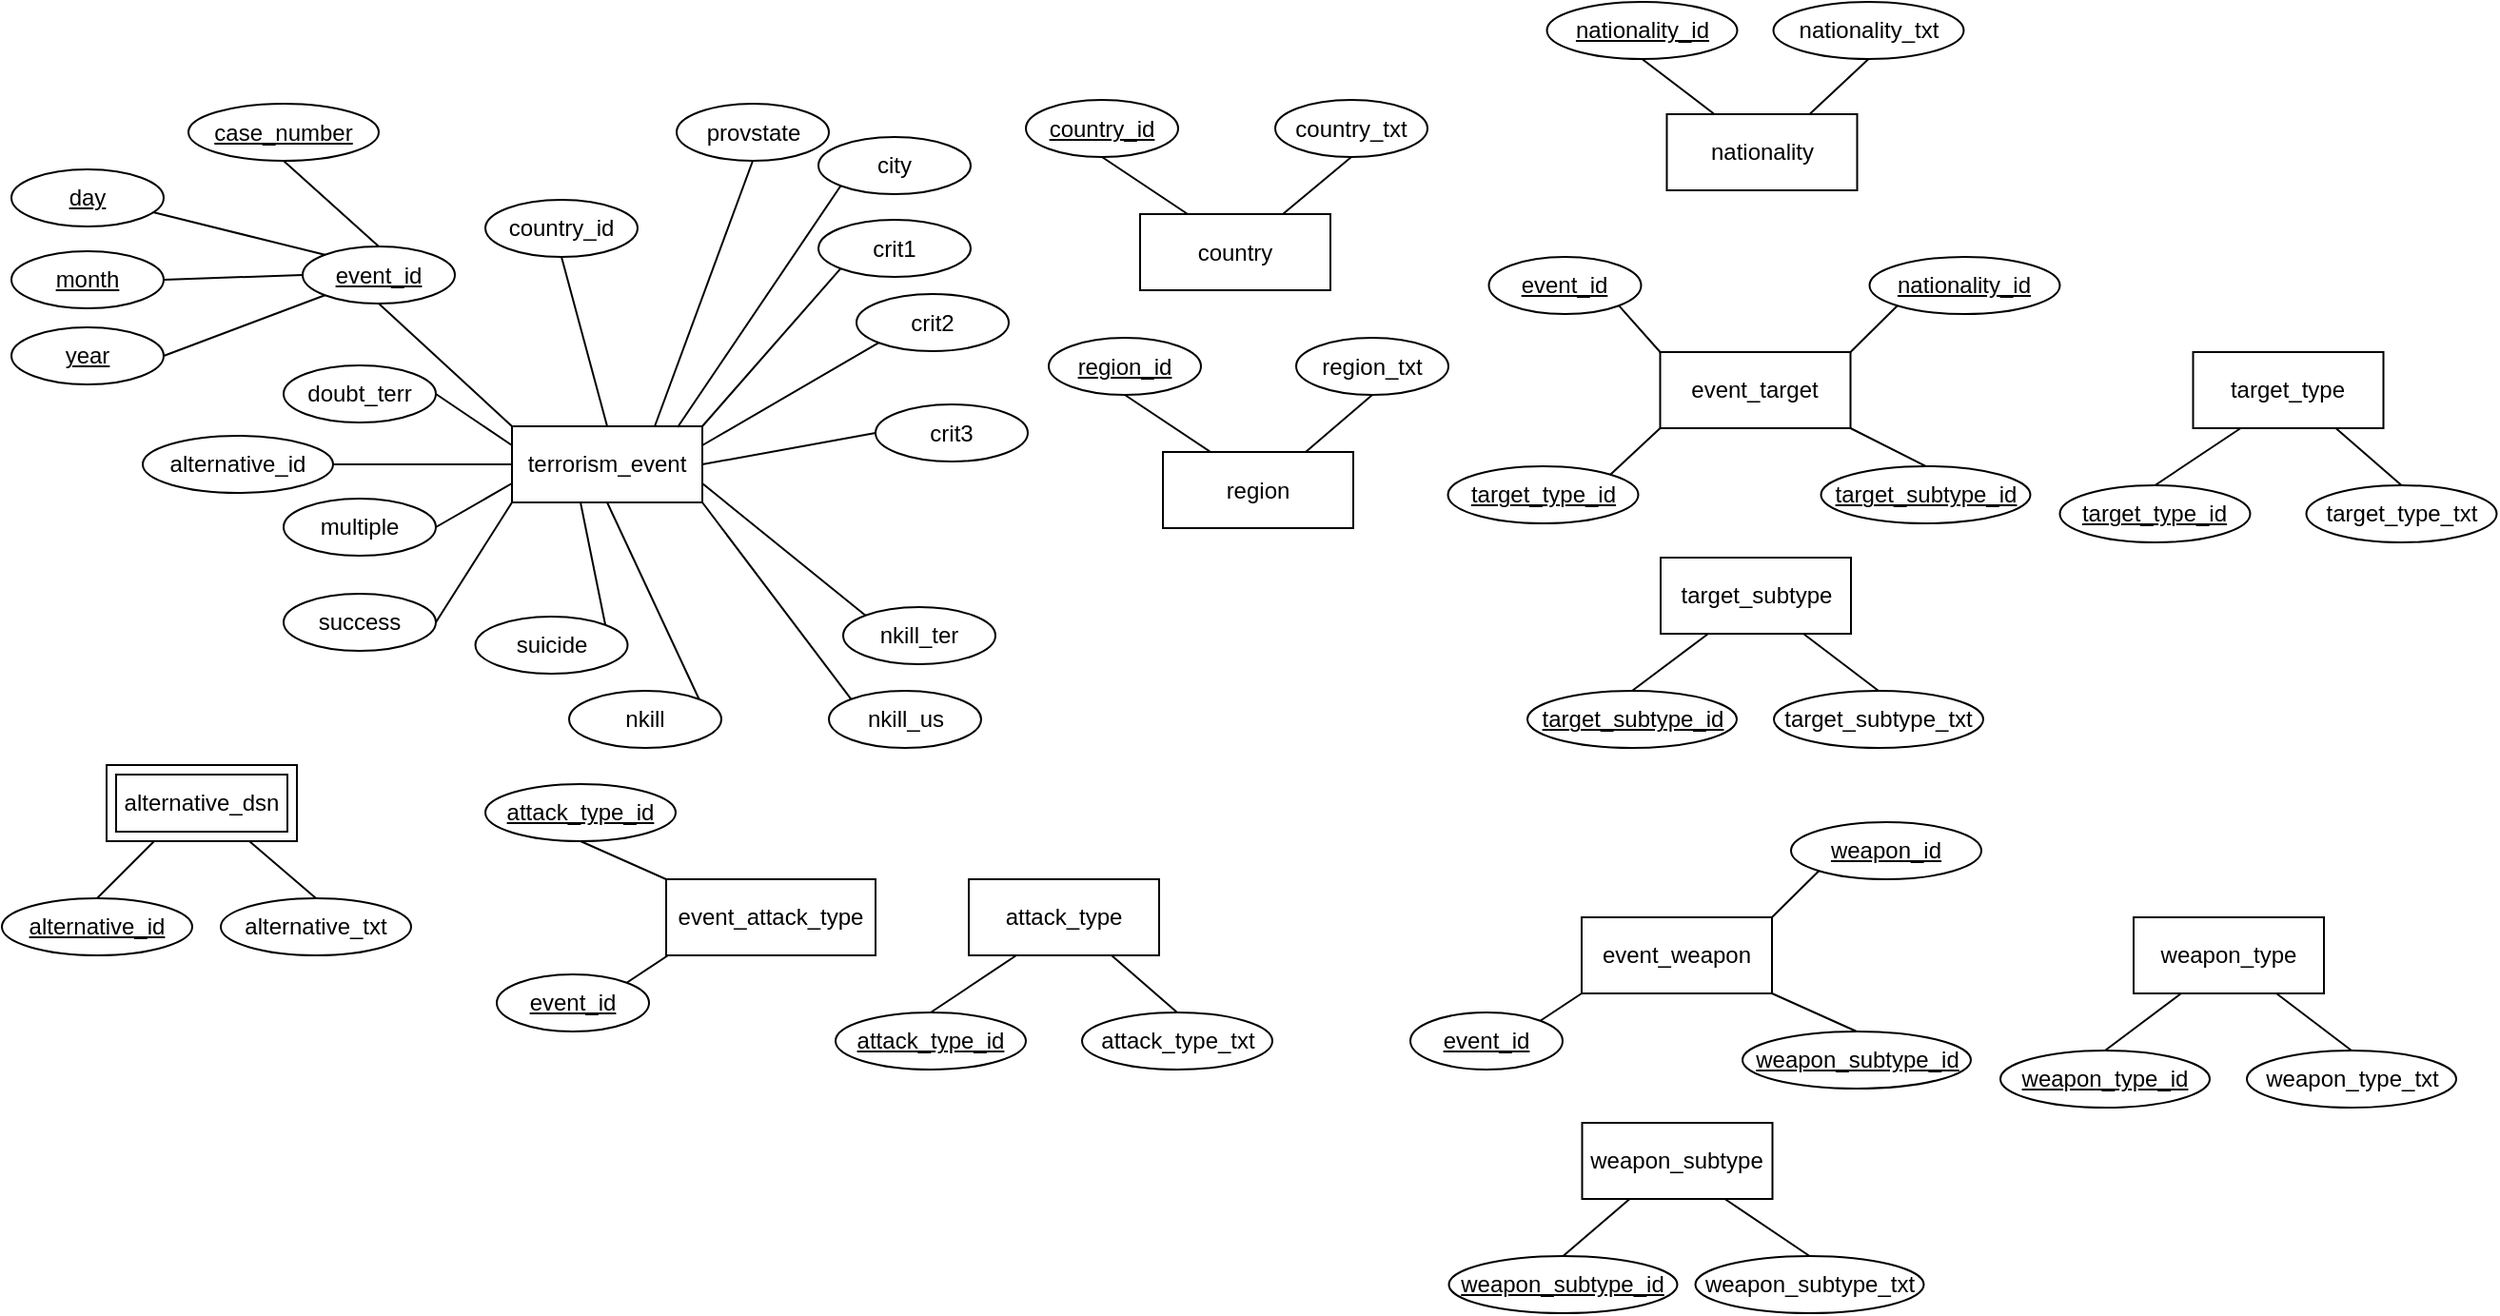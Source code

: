 <mxfile version="22.0.2" type="device">
  <diagram id="R2lEEEUBdFMjLlhIrx00" name="Page-1">
    <mxGraphModel dx="1418" dy="828" grid="1" gridSize="10" guides="1" tooltips="1" connect="1" arrows="1" fold="1" page="1" pageScale="1" pageWidth="1100" pageHeight="850" math="0" shadow="0" extFonts="Permanent Marker^https://fonts.googleapis.com/css?family=Permanent+Marker">
      <root>
        <mxCell id="0" />
        <mxCell id="1" parent="0" />
        <mxCell id="PUHp0AnHMeHQiZFSW38K-9" value="country_id" style="ellipse;whiteSpace=wrap;html=1;align=center;" parent="1" vertex="1">
          <mxGeometry x="274" y="403" width="80" height="30" as="geometry" />
        </mxCell>
        <mxCell id="PUHp0AnHMeHQiZFSW38K-11" value="" style="endArrow=none;html=1;rounded=0;exitX=0.5;exitY=0;exitDx=0;exitDy=0;entryX=0.5;entryY=1;entryDx=0;entryDy=0;" parent="1" source="nkECsJHCFClMcqE2vH5_-14" target="PUHp0AnHMeHQiZFSW38K-9" edge="1">
          <mxGeometry relative="1" as="geometry">
            <mxPoint x="330" y="512.5" as="sourcePoint" />
            <mxPoint x="177.5" y="512.5" as="targetPoint" />
          </mxGeometry>
        </mxCell>
        <mxCell id="nkECsJHCFClMcqE2vH5_-14" value="terrorism_event" style="whiteSpace=wrap;html=1;align=center;" parent="1" vertex="1">
          <mxGeometry x="288" y="522" width="100" height="40" as="geometry" />
        </mxCell>
        <mxCell id="nkECsJHCFClMcqE2vH5_-15" value="event_id" style="ellipse;whiteSpace=wrap;html=1;align=center;fontStyle=4;" parent="1" vertex="1">
          <mxGeometry x="178" y="427.5" width="80" height="30" as="geometry" />
        </mxCell>
        <mxCell id="nkECsJHCFClMcqE2vH5_-16" value="year" style="ellipse;whiteSpace=wrap;html=1;align=center;fontStyle=4;" parent="1" vertex="1">
          <mxGeometry x="25" y="470" width="80" height="30" as="geometry" />
        </mxCell>
        <mxCell id="nkECsJHCFClMcqE2vH5_-19" value="month" style="ellipse;whiteSpace=wrap;html=1;align=center;fontStyle=4;" parent="1" vertex="1">
          <mxGeometry x="25" y="430" width="80" height="30" as="geometry" />
        </mxCell>
        <mxCell id="nkECsJHCFClMcqE2vH5_-20" value="day" style="ellipse;whiteSpace=wrap;html=1;align=center;fontStyle=4;" parent="1" vertex="1">
          <mxGeometry x="25" y="387" width="80" height="30" as="geometry" />
        </mxCell>
        <mxCell id="nkECsJHCFClMcqE2vH5_-21" value="case_number" style="ellipse;whiteSpace=wrap;html=1;align=center;fontStyle=4;" parent="1" vertex="1">
          <mxGeometry x="118" y="352.5" width="100" height="30" as="geometry" />
        </mxCell>
        <mxCell id="nkECsJHCFClMcqE2vH5_-22" value="" style="endArrow=none;html=1;rounded=0;entryX=1;entryY=0.5;entryDx=0;entryDy=0;exitX=0;exitY=1;exitDx=0;exitDy=0;" parent="1" source="nkECsJHCFClMcqE2vH5_-15" target="nkECsJHCFClMcqE2vH5_-16" edge="1">
          <mxGeometry width="50" height="50" relative="1" as="geometry">
            <mxPoint x="70" y="542.5" as="sourcePoint" />
            <mxPoint x="120" y="492.5" as="targetPoint" />
          </mxGeometry>
        </mxCell>
        <mxCell id="nkECsJHCFClMcqE2vH5_-24" value="" style="endArrow=none;html=1;rounded=0;entryX=1;entryY=0.5;entryDx=0;entryDy=0;exitX=0;exitY=0.5;exitDx=0;exitDy=0;" parent="1" source="nkECsJHCFClMcqE2vH5_-15" target="nkECsJHCFClMcqE2vH5_-19" edge="1">
          <mxGeometry width="50" height="50" relative="1" as="geometry">
            <mxPoint x="230" y="542.5" as="sourcePoint" />
            <mxPoint x="740" y="432.5" as="targetPoint" />
          </mxGeometry>
        </mxCell>
        <mxCell id="nkECsJHCFClMcqE2vH5_-25" value="" style="endArrow=none;html=1;rounded=0;entryX=0.93;entryY=0.75;entryDx=0;entryDy=0;exitX=0;exitY=0;exitDx=0;exitDy=0;entryPerimeter=0;" parent="1" source="nkECsJHCFClMcqE2vH5_-15" target="nkECsJHCFClMcqE2vH5_-20" edge="1">
          <mxGeometry width="50" height="50" relative="1" as="geometry">
            <mxPoint x="690" y="482.5" as="sourcePoint" />
            <mxPoint x="740" y="432.5" as="targetPoint" />
          </mxGeometry>
        </mxCell>
        <mxCell id="nkECsJHCFClMcqE2vH5_-26" value="" style="endArrow=none;html=1;rounded=0;entryX=0.5;entryY=1;entryDx=0;entryDy=0;exitX=0.5;exitY=0;exitDx=0;exitDy=0;" parent="1" source="nkECsJHCFClMcqE2vH5_-15" target="nkECsJHCFClMcqE2vH5_-21" edge="1">
          <mxGeometry width="50" height="50" relative="1" as="geometry">
            <mxPoint x="180" y="652.5" as="sourcePoint" />
            <mxPoint x="230" y="602.5" as="targetPoint" />
          </mxGeometry>
        </mxCell>
        <mxCell id="nkECsJHCFClMcqE2vH5_-27" value="crit1" style="ellipse;shape=ellipse;margin=3;whiteSpace=wrap;html=1;align=center;" parent="1" vertex="1">
          <mxGeometry x="449" y="413.5" width="80" height="30" as="geometry" />
        </mxCell>
        <mxCell id="nkECsJHCFClMcqE2vH5_-28" value="" style="endArrow=none;html=1;rounded=0;exitX=0;exitY=0;exitDx=0;exitDy=0;entryX=0.5;entryY=1;entryDx=0;entryDy=0;" parent="1" source="nkECsJHCFClMcqE2vH5_-14" target="nkECsJHCFClMcqE2vH5_-15" edge="1">
          <mxGeometry relative="1" as="geometry">
            <mxPoint x="640" y="452.5" as="sourcePoint" />
            <mxPoint x="800" y="452.5" as="targetPoint" />
          </mxGeometry>
        </mxCell>
        <mxCell id="nkECsJHCFClMcqE2vH5_-29" value="" style="endArrow=none;html=1;rounded=0;entryX=0;entryY=1;entryDx=0;entryDy=0;exitX=1;exitY=0;exitDx=0;exitDy=0;" parent="1" source="nkECsJHCFClMcqE2vH5_-14" target="nkECsJHCFClMcqE2vH5_-27" edge="1">
          <mxGeometry relative="1" as="geometry">
            <mxPoint x="640" y="452.5" as="sourcePoint" />
            <mxPoint x="800" y="452.5" as="targetPoint" />
          </mxGeometry>
        </mxCell>
        <mxCell id="nkECsJHCFClMcqE2vH5_-30" value="doubt_terr" style="ellipse;whiteSpace=wrap;html=1;align=center;" parent="1" vertex="1">
          <mxGeometry x="168" y="490" width="80" height="30" as="geometry" />
        </mxCell>
        <mxCell id="nkECsJHCFClMcqE2vH5_-60" value="multiple" style="ellipse;whiteSpace=wrap;html=1;align=center;" parent="1" vertex="1">
          <mxGeometry x="168" y="560" width="80" height="30" as="geometry" />
        </mxCell>
        <mxCell id="nkECsJHCFClMcqE2vH5_-61" value="" style="endArrow=none;html=1;rounded=0;exitX=0;exitY=0.25;exitDx=0;exitDy=0;entryX=1;entryY=0.5;entryDx=0;entryDy=0;" parent="1" source="nkECsJHCFClMcqE2vH5_-14" target="nkECsJHCFClMcqE2vH5_-30" edge="1">
          <mxGeometry relative="1" as="geometry">
            <mxPoint x="640" y="452.5" as="sourcePoint" />
            <mxPoint x="800" y="452.5" as="targetPoint" />
          </mxGeometry>
        </mxCell>
        <mxCell id="nkECsJHCFClMcqE2vH5_-62" value="success" style="ellipse;whiteSpace=wrap;html=1;align=center;" parent="1" vertex="1">
          <mxGeometry x="168" y="610" width="80" height="30" as="geometry" />
        </mxCell>
        <mxCell id="nkECsJHCFClMcqE2vH5_-63" value="suicide" style="ellipse;whiteSpace=wrap;html=1;align=center;" parent="1" vertex="1">
          <mxGeometry x="268.75" y="622" width="80" height="30" as="geometry" />
        </mxCell>
        <mxCell id="FFzC2VgaHiQ2Ie_KqDFo-8" value="alternative_id" style="ellipse;whiteSpace=wrap;html=1;align=center;" parent="1" vertex="1">
          <mxGeometry x="94" y="527" width="100" height="30" as="geometry" />
        </mxCell>
        <mxCell id="FFzC2VgaHiQ2Ie_KqDFo-10" value="" style="endArrow=none;html=1;rounded=0;exitX=1;exitY=0.5;exitDx=0;exitDy=0;entryX=0;entryY=0.5;entryDx=0;entryDy=0;" parent="1" source="FFzC2VgaHiQ2Ie_KqDFo-8" target="nkECsJHCFClMcqE2vH5_-14" edge="1">
          <mxGeometry relative="1" as="geometry">
            <mxPoint x="-183.5" y="182" as="sourcePoint" />
            <mxPoint x="288" y="526.5" as="targetPoint" />
          </mxGeometry>
        </mxCell>
        <mxCell id="xxvrsZBVpvBbBPzatT5H-1" value="city" style="ellipse;whiteSpace=wrap;html=1;align=center;" parent="1" vertex="1">
          <mxGeometry x="449" y="370" width="80" height="30" as="geometry" />
        </mxCell>
        <mxCell id="xxvrsZBVpvBbBPzatT5H-2" value="provstate" style="ellipse;whiteSpace=wrap;html=1;align=center;" parent="1" vertex="1">
          <mxGeometry x="374.5" y="352.5" width="80" height="30" as="geometry" />
        </mxCell>
        <mxCell id="xxvrsZBVpvBbBPzatT5H-3" value="" style="endArrow=none;html=1;rounded=0;exitX=0.5;exitY=1;exitDx=0;exitDy=0;entryX=0.75;entryY=0;entryDx=0;entryDy=0;" parent="1" source="xxvrsZBVpvBbBPzatT5H-2" target="nkECsJHCFClMcqE2vH5_-14" edge="1">
          <mxGeometry relative="1" as="geometry">
            <mxPoint x="610" y="430" as="sourcePoint" />
            <mxPoint x="770" y="430" as="targetPoint" />
          </mxGeometry>
        </mxCell>
        <mxCell id="xxvrsZBVpvBbBPzatT5H-4" value="" style="endArrow=none;html=1;rounded=0;exitX=0;exitY=1;exitDx=0;exitDy=0;entryX=0.87;entryY=0.013;entryDx=0;entryDy=0;entryPerimeter=0;" parent="1" source="xxvrsZBVpvBbBPzatT5H-1" target="nkECsJHCFClMcqE2vH5_-14" edge="1">
          <mxGeometry relative="1" as="geometry">
            <mxPoint x="610" y="430" as="sourcePoint" />
            <mxPoint x="360" y="520" as="targetPoint" />
          </mxGeometry>
        </mxCell>
        <mxCell id="xxvrsZBVpvBbBPzatT5H-45" value="" style="endArrow=none;html=1;rounded=0;exitX=1;exitY=0.5;exitDx=0;exitDy=0;entryX=0;entryY=0.75;entryDx=0;entryDy=0;" parent="1" source="nkECsJHCFClMcqE2vH5_-60" target="nkECsJHCFClMcqE2vH5_-14" edge="1">
          <mxGeometry relative="1" as="geometry">
            <mxPoint x="280" y="630" as="sourcePoint" />
            <mxPoint x="440" y="630" as="targetPoint" />
          </mxGeometry>
        </mxCell>
        <mxCell id="xxvrsZBVpvBbBPzatT5H-46" value="" style="endArrow=none;html=1;rounded=0;exitX=1;exitY=0.5;exitDx=0;exitDy=0;entryX=0;entryY=1;entryDx=0;entryDy=0;" parent="1" source="nkECsJHCFClMcqE2vH5_-62" target="nkECsJHCFClMcqE2vH5_-14" edge="1">
          <mxGeometry relative="1" as="geometry">
            <mxPoint x="449" y="589" as="sourcePoint" />
            <mxPoint x="320" y="560" as="targetPoint" />
          </mxGeometry>
        </mxCell>
        <mxCell id="ZlW_VbL8mxJAc58jKpAu-102" value="event_attack_type" style="whiteSpace=wrap;html=1;align=center;" parent="1" vertex="1">
          <mxGeometry x="369" y="760" width="110" height="40" as="geometry" />
        </mxCell>
        <mxCell id="ZlW_VbL8mxJAc58jKpAu-112" value="attack_type_id" style="ellipse;whiteSpace=wrap;html=1;align=center;fontStyle=4;" parent="1" vertex="1">
          <mxGeometry x="274" y="710" width="100" height="30" as="geometry" />
        </mxCell>
        <mxCell id="ZlW_VbL8mxJAc58jKpAu-113" value="" style="endArrow=none;html=1;rounded=0;entryX=0.5;entryY=1;entryDx=0;entryDy=0;exitX=0;exitY=0;exitDx=0;exitDy=0;" parent="1" source="ZlW_VbL8mxJAc58jKpAu-102" target="ZlW_VbL8mxJAc58jKpAu-112" edge="1">
          <mxGeometry relative="1" as="geometry">
            <mxPoint x="74" y="740" as="sourcePoint" />
            <mxPoint x="234" y="740" as="targetPoint" />
          </mxGeometry>
        </mxCell>
        <mxCell id="ahwuG_6ItEAnRInKI0Z5-1" value="" style="endArrow=none;html=1;rounded=0;exitX=0.36;exitY=1;exitDx=0;exitDy=0;exitPerimeter=0;entryX=1;entryY=0;entryDx=0;entryDy=0;" parent="1" source="nkECsJHCFClMcqE2vH5_-14" target="nkECsJHCFClMcqE2vH5_-63" edge="1">
          <mxGeometry relative="1" as="geometry">
            <mxPoint x="810" y="360" as="sourcePoint" />
            <mxPoint x="970" y="360" as="targetPoint" />
          </mxGeometry>
        </mxCell>
        <mxCell id="ahwuG_6ItEAnRInKI0Z5-2" value="nkill" style="ellipse;whiteSpace=wrap;html=1;align=center;" parent="1" vertex="1">
          <mxGeometry x="318" y="661" width="80" height="30" as="geometry" />
        </mxCell>
        <mxCell id="ahwuG_6ItEAnRInKI0Z5-3" value="nkill_ter" style="ellipse;whiteSpace=wrap;html=1;align=center;" parent="1" vertex="1">
          <mxGeometry x="462" y="617" width="80" height="30" as="geometry" />
        </mxCell>
        <mxCell id="ahwuG_6ItEAnRInKI0Z5-4" value="nkill_us" style="ellipse;whiteSpace=wrap;html=1;align=center;" parent="1" vertex="1">
          <mxGeometry x="454.5" y="661" width="80" height="30" as="geometry" />
        </mxCell>
        <mxCell id="ahwuG_6ItEAnRInKI0Z5-5" value="" style="endArrow=none;html=1;rounded=0;exitX=1;exitY=0.75;exitDx=0;exitDy=0;entryX=0;entryY=0;entryDx=0;entryDy=0;" parent="1" source="nkECsJHCFClMcqE2vH5_-14" target="ahwuG_6ItEAnRInKI0Z5-3" edge="1">
          <mxGeometry relative="1" as="geometry">
            <mxPoint x="470" y="430" as="sourcePoint" />
            <mxPoint x="630" y="430" as="targetPoint" />
          </mxGeometry>
        </mxCell>
        <mxCell id="ahwuG_6ItEAnRInKI0Z5-6" value="" style="endArrow=none;html=1;rounded=0;exitX=1;exitY=1;exitDx=0;exitDy=0;entryX=0;entryY=0;entryDx=0;entryDy=0;" parent="1" source="nkECsJHCFClMcqE2vH5_-14" target="ahwuG_6ItEAnRInKI0Z5-4" edge="1">
          <mxGeometry relative="1" as="geometry">
            <mxPoint x="470" y="430" as="sourcePoint" />
            <mxPoint x="630" y="430" as="targetPoint" />
          </mxGeometry>
        </mxCell>
        <mxCell id="ahwuG_6ItEAnRInKI0Z5-7" value="" style="endArrow=none;html=1;rounded=0;exitX=0.5;exitY=1;exitDx=0;exitDy=0;entryX=1;entryY=0;entryDx=0;entryDy=0;" parent="1" source="nkECsJHCFClMcqE2vH5_-14" target="ahwuG_6ItEAnRInKI0Z5-2" edge="1">
          <mxGeometry relative="1" as="geometry">
            <mxPoint x="470" y="430" as="sourcePoint" />
            <mxPoint x="630" y="430" as="targetPoint" />
          </mxGeometry>
        </mxCell>
        <mxCell id="zHLwALYV0h54cVdz5XwW-6" value="event_id" style="ellipse;whiteSpace=wrap;html=1;align=center;fontStyle=4;" parent="1" vertex="1">
          <mxGeometry x="280" y="810" width="80" height="30" as="geometry" />
        </mxCell>
        <mxCell id="zHLwALYV0h54cVdz5XwW-7" value="" style="endArrow=none;html=1;rounded=0;entryX=0;entryY=1;entryDx=0;entryDy=0;exitX=1;exitY=0;exitDx=0;exitDy=0;" parent="1" source="zHLwALYV0h54cVdz5XwW-6" edge="1">
          <mxGeometry relative="1" as="geometry">
            <mxPoint x="70" y="740" as="sourcePoint" />
            <mxPoint x="370" y="800" as="targetPoint" />
          </mxGeometry>
        </mxCell>
        <mxCell id="zHLwALYV0h54cVdz5XwW-9" value="crit2" style="ellipse;shape=ellipse;margin=3;whiteSpace=wrap;html=1;align=center;" parent="1" vertex="1">
          <mxGeometry x="469" y="452.5" width="80" height="30" as="geometry" />
        </mxCell>
        <mxCell id="zHLwALYV0h54cVdz5XwW-10" value="" style="endArrow=none;html=1;rounded=0;entryX=0;entryY=1;entryDx=0;entryDy=0;exitX=1;exitY=0.25;exitDx=0;exitDy=0;" parent="1" source="nkECsJHCFClMcqE2vH5_-14" target="zHLwALYV0h54cVdz5XwW-9" edge="1">
          <mxGeometry relative="1" as="geometry">
            <mxPoint x="348.75" y="532" as="sourcePoint" />
            <mxPoint x="822.75" y="491.5" as="targetPoint" />
          </mxGeometry>
        </mxCell>
        <mxCell id="zHLwALYV0h54cVdz5XwW-11" value="crit3" style="ellipse;shape=ellipse;margin=3;whiteSpace=wrap;html=1;align=center;" parent="1" vertex="1">
          <mxGeometry x="479" y="510.5" width="80" height="30" as="geometry" />
        </mxCell>
        <mxCell id="zHLwALYV0h54cVdz5XwW-12" value="" style="endArrow=none;html=1;rounded=0;entryX=0;entryY=0.5;entryDx=0;entryDy=0;exitX=1;exitY=0.5;exitDx=0;exitDy=0;" parent="1" source="nkECsJHCFClMcqE2vH5_-14" target="zHLwALYV0h54cVdz5XwW-11" edge="1">
          <mxGeometry relative="1" as="geometry">
            <mxPoint x="398" y="590" as="sourcePoint" />
            <mxPoint x="832.75" y="549.5" as="targetPoint" />
          </mxGeometry>
        </mxCell>
        <mxCell id="B83DhQZJcUDgBfGcYOaa-1" value="attack_type" style="shape=ext;margin=3;double=0;whiteSpace=wrap;html=1;align=center;" parent="1" vertex="1">
          <mxGeometry x="528" y="760" width="100" height="40" as="geometry" />
        </mxCell>
        <mxCell id="B83DhQZJcUDgBfGcYOaa-2" value="attack_type_id" style="ellipse;whiteSpace=wrap;html=1;align=center;fontStyle=4;" parent="1" vertex="1">
          <mxGeometry x="458" y="830" width="100" height="30" as="geometry" />
        </mxCell>
        <mxCell id="B83DhQZJcUDgBfGcYOaa-3" value="attack_type_txt" style="ellipse;whiteSpace=wrap;html=1;align=center;" parent="1" vertex="1">
          <mxGeometry x="587.5" y="830" width="100" height="30" as="geometry" />
        </mxCell>
        <mxCell id="B83DhQZJcUDgBfGcYOaa-4" value="" style="endArrow=none;html=1;rounded=0;exitX=0.5;exitY=0;exitDx=0;exitDy=0;entryX=0.25;entryY=1;entryDx=0;entryDy=0;" parent="1" source="B83DhQZJcUDgBfGcYOaa-2" target="B83DhQZJcUDgBfGcYOaa-1" edge="1">
          <mxGeometry relative="1" as="geometry">
            <mxPoint x="887.5" y="490" as="sourcePoint" />
            <mxPoint x="556.5" y="800" as="targetPoint" />
          </mxGeometry>
        </mxCell>
        <mxCell id="B83DhQZJcUDgBfGcYOaa-5" value="" style="endArrow=none;html=1;rounded=0;exitX=0.5;exitY=0;exitDx=0;exitDy=0;entryX=0.75;entryY=1;entryDx=0;entryDy=0;" parent="1" source="B83DhQZJcUDgBfGcYOaa-3" target="B83DhQZJcUDgBfGcYOaa-1" edge="1">
          <mxGeometry relative="1" as="geometry">
            <mxPoint x="892.5" y="490" as="sourcePoint" />
            <mxPoint x="611.5" y="800" as="targetPoint" />
          </mxGeometry>
        </mxCell>
        <mxCell id="B83DhQZJcUDgBfGcYOaa-6" value="event_weapon" style="whiteSpace=wrap;html=1;align=center;" parent="1" vertex="1">
          <mxGeometry x="850" y="780" width="100" height="40" as="geometry" />
        </mxCell>
        <mxCell id="B83DhQZJcUDgBfGcYOaa-7" value="weapon_subtype" style="shape=ext;margin=3;double=0;whiteSpace=wrap;html=1;align=center;" parent="1" vertex="1">
          <mxGeometry x="850.25" y="888" width="100" height="40" as="geometry" />
        </mxCell>
        <mxCell id="B83DhQZJcUDgBfGcYOaa-8" value="weapon_subtype_id" style="ellipse;whiteSpace=wrap;html=1;align=center;fontStyle=4;" parent="1" vertex="1">
          <mxGeometry x="780.25" y="958" width="120" height="30" as="geometry" />
        </mxCell>
        <mxCell id="B83DhQZJcUDgBfGcYOaa-9" value="weapon_subtype_txt" style="ellipse;whiteSpace=wrap;html=1;align=center;" parent="1" vertex="1">
          <mxGeometry x="909.75" y="958" width="120" height="30" as="geometry" />
        </mxCell>
        <mxCell id="B83DhQZJcUDgBfGcYOaa-10" value="" style="endArrow=none;html=1;rounded=0;exitX=0.5;exitY=0;exitDx=0;exitDy=0;entryX=0.25;entryY=1;entryDx=0;entryDy=0;" parent="1" source="B83DhQZJcUDgBfGcYOaa-8" target="B83DhQZJcUDgBfGcYOaa-7" edge="1">
          <mxGeometry relative="1" as="geometry">
            <mxPoint x="1209.75" y="618" as="sourcePoint" />
            <mxPoint x="878.75" y="928" as="targetPoint" />
          </mxGeometry>
        </mxCell>
        <mxCell id="B83DhQZJcUDgBfGcYOaa-11" value="" style="endArrow=none;html=1;rounded=0;exitX=0.5;exitY=0;exitDx=0;exitDy=0;entryX=0.75;entryY=1;entryDx=0;entryDy=0;" parent="1" source="B83DhQZJcUDgBfGcYOaa-9" target="B83DhQZJcUDgBfGcYOaa-7" edge="1">
          <mxGeometry relative="1" as="geometry">
            <mxPoint x="1209.75" y="618" as="sourcePoint" />
            <mxPoint x="928.75" y="928" as="targetPoint" />
          </mxGeometry>
        </mxCell>
        <mxCell id="B83DhQZJcUDgBfGcYOaa-12" value="weapon_type" style="shape=ext;margin=3;double=0;whiteSpace=wrap;html=1;align=center;" parent="1" vertex="1">
          <mxGeometry x="1140" y="780" width="100" height="40" as="geometry" />
        </mxCell>
        <mxCell id="B83DhQZJcUDgBfGcYOaa-13" value="weapon_type_id" style="ellipse;whiteSpace=wrap;html=1;align=center;fontStyle=4;" parent="1" vertex="1">
          <mxGeometry x="1070" y="850" width="110" height="30" as="geometry" />
        </mxCell>
        <mxCell id="B83DhQZJcUDgBfGcYOaa-14" value="weapon_type_txt" style="ellipse;whiteSpace=wrap;html=1;align=center;" parent="1" vertex="1">
          <mxGeometry x="1199.5" y="850" width="110" height="30" as="geometry" />
        </mxCell>
        <mxCell id="B83DhQZJcUDgBfGcYOaa-15" value="" style="endArrow=none;html=1;rounded=0;exitX=0.5;exitY=0;exitDx=0;exitDy=0;entryX=0.25;entryY=1;entryDx=0;entryDy=0;" parent="1" source="B83DhQZJcUDgBfGcYOaa-13" target="B83DhQZJcUDgBfGcYOaa-12" edge="1">
          <mxGeometry relative="1" as="geometry">
            <mxPoint x="1499.5" y="510" as="sourcePoint" />
            <mxPoint x="1168.5" y="820" as="targetPoint" />
          </mxGeometry>
        </mxCell>
        <mxCell id="B83DhQZJcUDgBfGcYOaa-16" value="" style="endArrow=none;html=1;rounded=0;exitX=0.5;exitY=0;exitDx=0;exitDy=0;entryX=0.75;entryY=1;entryDx=0;entryDy=0;" parent="1" source="B83DhQZJcUDgBfGcYOaa-14" target="B83DhQZJcUDgBfGcYOaa-12" edge="1">
          <mxGeometry relative="1" as="geometry">
            <mxPoint x="1499.5" y="510" as="sourcePoint" />
            <mxPoint x="1218.5" y="820" as="targetPoint" />
          </mxGeometry>
        </mxCell>
        <mxCell id="B83DhQZJcUDgBfGcYOaa-17" value="event_id" style="ellipse;whiteSpace=wrap;html=1;align=center;fontStyle=4;" parent="1" vertex="1">
          <mxGeometry x="760" y="830" width="80" height="30" as="geometry" />
        </mxCell>
        <mxCell id="B83DhQZJcUDgBfGcYOaa-18" value="" style="endArrow=none;html=1;rounded=0;entryX=0;entryY=1;entryDx=0;entryDy=0;exitX=1;exitY=0;exitDx=0;exitDy=0;" parent="1" source="B83DhQZJcUDgBfGcYOaa-17" target="B83DhQZJcUDgBfGcYOaa-6" edge="1">
          <mxGeometry relative="1" as="geometry">
            <mxPoint x="550" y="760" as="sourcePoint" />
            <mxPoint x="710" y="760" as="targetPoint" />
          </mxGeometry>
        </mxCell>
        <mxCell id="B83DhQZJcUDgBfGcYOaa-19" value="weapon_id" style="ellipse;whiteSpace=wrap;html=1;align=center;fontStyle=4;" parent="1" vertex="1">
          <mxGeometry x="960" y="730" width="100" height="30" as="geometry" />
        </mxCell>
        <mxCell id="B83DhQZJcUDgBfGcYOaa-20" value="" style="endArrow=none;html=1;rounded=0;entryX=0;entryY=1;entryDx=0;entryDy=0;exitX=1;exitY=0;exitDx=0;exitDy=0;" parent="1" source="B83DhQZJcUDgBfGcYOaa-6" target="B83DhQZJcUDgBfGcYOaa-19" edge="1">
          <mxGeometry relative="1" as="geometry">
            <mxPoint x="550" y="760" as="sourcePoint" />
            <mxPoint x="710" y="760" as="targetPoint" />
          </mxGeometry>
        </mxCell>
        <mxCell id="B83DhQZJcUDgBfGcYOaa-21" value="weapon_subtype_id" style="ellipse;whiteSpace=wrap;html=1;align=center;fontStyle=4;" parent="1" vertex="1">
          <mxGeometry x="934.5" y="839.99" width="120" height="30" as="geometry" />
        </mxCell>
        <mxCell id="B83DhQZJcUDgBfGcYOaa-22" value="" style="endArrow=none;html=1;rounded=0;entryX=1;entryY=1;entryDx=0;entryDy=0;exitX=0.5;exitY=0;exitDx=0;exitDy=0;" parent="1" source="B83DhQZJcUDgBfGcYOaa-21" target="B83DhQZJcUDgBfGcYOaa-6" edge="1">
          <mxGeometry relative="1" as="geometry">
            <mxPoint x="550" y="850" as="sourcePoint" />
            <mxPoint x="710" y="850" as="targetPoint" />
          </mxGeometry>
        </mxCell>
        <mxCell id="B83DhQZJcUDgBfGcYOaa-42" value="event_target" style="whiteSpace=wrap;html=1;align=center;" parent="1" vertex="1">
          <mxGeometry x="891.25" y="483" width="100" height="40" as="geometry" />
        </mxCell>
        <mxCell id="B83DhQZJcUDgBfGcYOaa-43" value="nationality" style="whiteSpace=wrap;html=1;align=center;" parent="1" vertex="1">
          <mxGeometry x="894.75" y="358" width="100" height="40" as="geometry" />
        </mxCell>
        <mxCell id="B83DhQZJcUDgBfGcYOaa-44" value="nationality_id" style="ellipse;whiteSpace=wrap;html=1;align=center;fontStyle=4;" parent="1" vertex="1">
          <mxGeometry x="831.75" y="299" width="100" height="30" as="geometry" />
        </mxCell>
        <mxCell id="B83DhQZJcUDgBfGcYOaa-45" value="nationality_txt" style="ellipse;whiteSpace=wrap;html=1;align=center;" parent="1" vertex="1">
          <mxGeometry x="950.75" y="299" width="100" height="30" as="geometry" />
        </mxCell>
        <mxCell id="B83DhQZJcUDgBfGcYOaa-46" value="" style="endArrow=none;html=1;rounded=0;entryX=0.25;entryY=0;entryDx=0;entryDy=0;exitX=0.5;exitY=1;exitDx=0;exitDy=0;" parent="1" source="B83DhQZJcUDgBfGcYOaa-44" target="B83DhQZJcUDgBfGcYOaa-43" edge="1">
          <mxGeometry relative="1" as="geometry">
            <mxPoint x="904.75" y="313" as="sourcePoint" />
            <mxPoint x="1627.25" y="182.99" as="targetPoint" />
          </mxGeometry>
        </mxCell>
        <mxCell id="B83DhQZJcUDgBfGcYOaa-47" value="" style="endArrow=none;html=1;rounded=0;exitX=0.5;exitY=1;exitDx=0;exitDy=0;entryX=0.75;entryY=0;entryDx=0;entryDy=0;" parent="1" source="B83DhQZJcUDgBfGcYOaa-45" target="B83DhQZJcUDgBfGcYOaa-43" edge="1">
          <mxGeometry relative="1" as="geometry">
            <mxPoint x="1301.25" y="172.99" as="sourcePoint" />
            <mxPoint x="1461.25" y="172.99" as="targetPoint" />
          </mxGeometry>
        </mxCell>
        <mxCell id="B83DhQZJcUDgBfGcYOaa-48" value="target_subtype" style="shape=ext;margin=3;double=0;whiteSpace=wrap;html=1;align=center;" parent="1" vertex="1">
          <mxGeometry x="891.5" y="591" width="100" height="40" as="geometry" />
        </mxCell>
        <mxCell id="B83DhQZJcUDgBfGcYOaa-49" value="target_subtype_id" style="ellipse;whiteSpace=wrap;html=1;align=center;fontStyle=4;" parent="1" vertex="1">
          <mxGeometry x="821.5" y="661" width="110" height="30" as="geometry" />
        </mxCell>
        <mxCell id="B83DhQZJcUDgBfGcYOaa-50" value="target_subtype_txt" style="ellipse;whiteSpace=wrap;html=1;align=center;" parent="1" vertex="1">
          <mxGeometry x="951" y="661" width="110" height="30" as="geometry" />
        </mxCell>
        <mxCell id="B83DhQZJcUDgBfGcYOaa-51" value="" style="endArrow=none;html=1;rounded=0;exitX=0.5;exitY=0;exitDx=0;exitDy=0;entryX=0.25;entryY=1;entryDx=0;entryDy=0;" parent="1" source="B83DhQZJcUDgBfGcYOaa-49" target="B83DhQZJcUDgBfGcYOaa-48" edge="1">
          <mxGeometry relative="1" as="geometry">
            <mxPoint x="1251" y="321" as="sourcePoint" />
            <mxPoint x="920" y="631" as="targetPoint" />
          </mxGeometry>
        </mxCell>
        <mxCell id="B83DhQZJcUDgBfGcYOaa-52" value="" style="endArrow=none;html=1;rounded=0;exitX=0.5;exitY=0;exitDx=0;exitDy=0;entryX=0.75;entryY=1;entryDx=0;entryDy=0;" parent="1" source="B83DhQZJcUDgBfGcYOaa-50" target="B83DhQZJcUDgBfGcYOaa-48" edge="1">
          <mxGeometry relative="1" as="geometry">
            <mxPoint x="1251" y="321" as="sourcePoint" />
            <mxPoint x="970" y="631" as="targetPoint" />
          </mxGeometry>
        </mxCell>
        <mxCell id="B83DhQZJcUDgBfGcYOaa-53" value="target_type" style="shape=ext;margin=3;double=0;whiteSpace=wrap;html=1;align=center;" parent="1" vertex="1">
          <mxGeometry x="1171.25" y="483" width="100" height="40" as="geometry" />
        </mxCell>
        <mxCell id="B83DhQZJcUDgBfGcYOaa-54" value="target_type_id" style="ellipse;whiteSpace=wrap;html=1;align=center;fontStyle=4;" parent="1" vertex="1">
          <mxGeometry x="1101.25" y="553" width="100" height="30" as="geometry" />
        </mxCell>
        <mxCell id="B83DhQZJcUDgBfGcYOaa-55" value="target_type_txt" style="ellipse;whiteSpace=wrap;html=1;align=center;" parent="1" vertex="1">
          <mxGeometry x="1230.75" y="553" width="100" height="30" as="geometry" />
        </mxCell>
        <mxCell id="B83DhQZJcUDgBfGcYOaa-56" value="" style="endArrow=none;html=1;rounded=0;exitX=0.5;exitY=0;exitDx=0;exitDy=0;entryX=0.25;entryY=1;entryDx=0;entryDy=0;" parent="1" source="B83DhQZJcUDgBfGcYOaa-54" target="B83DhQZJcUDgBfGcYOaa-53" edge="1">
          <mxGeometry relative="1" as="geometry">
            <mxPoint x="1530.75" y="213" as="sourcePoint" />
            <mxPoint x="1199.75" y="523" as="targetPoint" />
          </mxGeometry>
        </mxCell>
        <mxCell id="B83DhQZJcUDgBfGcYOaa-57" value="" style="endArrow=none;html=1;rounded=0;exitX=0.5;exitY=0;exitDx=0;exitDy=0;entryX=0.75;entryY=1;entryDx=0;entryDy=0;" parent="1" source="B83DhQZJcUDgBfGcYOaa-55" target="B83DhQZJcUDgBfGcYOaa-53" edge="1">
          <mxGeometry relative="1" as="geometry">
            <mxPoint x="1530.75" y="213" as="sourcePoint" />
            <mxPoint x="1249.75" y="523" as="targetPoint" />
          </mxGeometry>
        </mxCell>
        <mxCell id="B83DhQZJcUDgBfGcYOaa-58" value="event_id" style="ellipse;whiteSpace=wrap;html=1;align=center;fontStyle=4;" parent="1" vertex="1">
          <mxGeometry x="801.25" y="433" width="80" height="30" as="geometry" />
        </mxCell>
        <mxCell id="B83DhQZJcUDgBfGcYOaa-59" value="" style="endArrow=none;html=1;rounded=0;entryX=0;entryY=0;entryDx=0;entryDy=0;exitX=1;exitY=1;exitDx=0;exitDy=0;" parent="1" source="B83DhQZJcUDgBfGcYOaa-58" target="B83DhQZJcUDgBfGcYOaa-42" edge="1">
          <mxGeometry relative="1" as="geometry">
            <mxPoint x="591.25" y="463" as="sourcePoint" />
            <mxPoint x="751.25" y="463" as="targetPoint" />
          </mxGeometry>
        </mxCell>
        <mxCell id="B83DhQZJcUDgBfGcYOaa-60" value="target_type_id" style="ellipse;whiteSpace=wrap;html=1;align=center;fontStyle=4;" parent="1" vertex="1">
          <mxGeometry x="779.75" y="542.99" width="100" height="30" as="geometry" />
        </mxCell>
        <mxCell id="B83DhQZJcUDgBfGcYOaa-61" value="" style="endArrow=none;html=1;rounded=0;entryX=0;entryY=1;entryDx=0;entryDy=0;exitX=1;exitY=0;exitDx=0;exitDy=0;" parent="1" source="B83DhQZJcUDgBfGcYOaa-60" target="B83DhQZJcUDgBfGcYOaa-42" edge="1">
          <mxGeometry relative="1" as="geometry">
            <mxPoint x="591.25" y="463" as="sourcePoint" />
            <mxPoint x="751.25" y="463" as="targetPoint" />
          </mxGeometry>
        </mxCell>
        <mxCell id="B83DhQZJcUDgBfGcYOaa-62" value="nationality_id" style="ellipse;whiteSpace=wrap;html=1;align=center;fontStyle=4;" parent="1" vertex="1">
          <mxGeometry x="1001.25" y="433" width="100" height="30" as="geometry" />
        </mxCell>
        <mxCell id="B83DhQZJcUDgBfGcYOaa-63" value="" style="endArrow=none;html=1;rounded=0;entryX=0;entryY=1;entryDx=0;entryDy=0;exitX=1;exitY=0;exitDx=0;exitDy=0;" parent="1" source="B83DhQZJcUDgBfGcYOaa-42" target="B83DhQZJcUDgBfGcYOaa-62" edge="1">
          <mxGeometry relative="1" as="geometry">
            <mxPoint x="591.25" y="463" as="sourcePoint" />
            <mxPoint x="751.25" y="463" as="targetPoint" />
          </mxGeometry>
        </mxCell>
        <mxCell id="B83DhQZJcUDgBfGcYOaa-64" value="target_subtype_id" style="ellipse;whiteSpace=wrap;html=1;align=center;fontStyle=4;" parent="1" vertex="1">
          <mxGeometry x="975.75" y="542.99" width="110" height="30" as="geometry" />
        </mxCell>
        <mxCell id="B83DhQZJcUDgBfGcYOaa-65" value="" style="endArrow=none;html=1;rounded=0;entryX=1;entryY=1;entryDx=0;entryDy=0;exitX=0.5;exitY=0;exitDx=0;exitDy=0;" parent="1" source="B83DhQZJcUDgBfGcYOaa-64" target="B83DhQZJcUDgBfGcYOaa-42" edge="1">
          <mxGeometry relative="1" as="geometry">
            <mxPoint x="591.25" y="553" as="sourcePoint" />
            <mxPoint x="751.25" y="553" as="targetPoint" />
          </mxGeometry>
        </mxCell>
        <mxCell id="B83DhQZJcUDgBfGcYOaa-74" value="country" style="whiteSpace=wrap;html=1;align=center;" parent="1" vertex="1">
          <mxGeometry x="618" y="410.5" width="100" height="40" as="geometry" />
        </mxCell>
        <mxCell id="B83DhQZJcUDgBfGcYOaa-75" value="country_id" style="ellipse;whiteSpace=wrap;html=1;align=center;fontStyle=4;" parent="1" vertex="1">
          <mxGeometry x="558" y="350.5" width="80" height="30" as="geometry" />
        </mxCell>
        <mxCell id="B83DhQZJcUDgBfGcYOaa-76" value="country_txt" style="ellipse;whiteSpace=wrap;html=1;align=center;" parent="1" vertex="1">
          <mxGeometry x="689" y="350.5" width="80" height="30" as="geometry" />
        </mxCell>
        <mxCell id="B83DhQZJcUDgBfGcYOaa-77" value="" style="endArrow=none;html=1;rounded=0;exitX=0.25;exitY=0;exitDx=0;exitDy=0;entryX=0.5;entryY=1;entryDx=0;entryDy=0;" parent="1" source="B83DhQZJcUDgBfGcYOaa-74" target="B83DhQZJcUDgBfGcYOaa-75" edge="1">
          <mxGeometry relative="1" as="geometry">
            <mxPoint x="338" y="410.5" as="sourcePoint" />
            <mxPoint x="498" y="410.5" as="targetPoint" />
          </mxGeometry>
        </mxCell>
        <mxCell id="B83DhQZJcUDgBfGcYOaa-78" value="" style="endArrow=none;html=1;rounded=0;exitX=0.5;exitY=1;exitDx=0;exitDy=0;entryX=0.75;entryY=0;entryDx=0;entryDy=0;" parent="1" source="B83DhQZJcUDgBfGcYOaa-76" target="B83DhQZJcUDgBfGcYOaa-74" edge="1">
          <mxGeometry relative="1" as="geometry">
            <mxPoint x="738" y="385.5" as="sourcePoint" />
            <mxPoint x="498" y="410.5" as="targetPoint" />
          </mxGeometry>
        </mxCell>
        <mxCell id="B83DhQZJcUDgBfGcYOaa-79" value="region" style="whiteSpace=wrap;html=1;align=center;" parent="1" vertex="1">
          <mxGeometry x="630" y="535.5" width="100" height="40" as="geometry" />
        </mxCell>
        <mxCell id="B83DhQZJcUDgBfGcYOaa-80" value="region_id" style="ellipse;whiteSpace=wrap;html=1;align=center;fontStyle=4;" parent="1" vertex="1">
          <mxGeometry x="570" y="475.5" width="80" height="30" as="geometry" />
        </mxCell>
        <mxCell id="B83DhQZJcUDgBfGcYOaa-81" value="region_txt" style="ellipse;whiteSpace=wrap;html=1;align=center;" parent="1" vertex="1">
          <mxGeometry x="700" y="475.5" width="80" height="30" as="geometry" />
        </mxCell>
        <mxCell id="B83DhQZJcUDgBfGcYOaa-82" value="" style="endArrow=none;html=1;rounded=0;exitX=0.25;exitY=0;exitDx=0;exitDy=0;entryX=0.5;entryY=1;entryDx=0;entryDy=0;" parent="1" source="B83DhQZJcUDgBfGcYOaa-79" target="B83DhQZJcUDgBfGcYOaa-80" edge="1">
          <mxGeometry relative="1" as="geometry">
            <mxPoint x="382" y="535.5" as="sourcePoint" />
            <mxPoint x="542" y="535.5" as="targetPoint" />
          </mxGeometry>
        </mxCell>
        <mxCell id="B83DhQZJcUDgBfGcYOaa-83" value="" style="endArrow=none;html=1;rounded=0;exitX=0.5;exitY=1;exitDx=0;exitDy=0;entryX=0.75;entryY=0;entryDx=0;entryDy=0;" parent="1" source="B83DhQZJcUDgBfGcYOaa-81" target="B83DhQZJcUDgBfGcYOaa-79" edge="1">
          <mxGeometry relative="1" as="geometry">
            <mxPoint x="637" y="541.5" as="sourcePoint" />
            <mxPoint x="797" y="541.5" as="targetPoint" />
          </mxGeometry>
        </mxCell>
        <mxCell id="B83DhQZJcUDgBfGcYOaa-84" value="alternative_dsn" style="shape=ext;margin=3;double=1;whiteSpace=wrap;html=1;align=center;" parent="1" vertex="1">
          <mxGeometry x="75" y="700" width="100" height="40" as="geometry" />
        </mxCell>
        <mxCell id="B83DhQZJcUDgBfGcYOaa-85" value="alternative_id" style="ellipse;whiteSpace=wrap;html=1;align=center;fontStyle=4;" parent="1" vertex="1">
          <mxGeometry x="20" y="770" width="100" height="30" as="geometry" />
        </mxCell>
        <mxCell id="B83DhQZJcUDgBfGcYOaa-86" value="alternative_txt" style="ellipse;whiteSpace=wrap;html=1;align=center;" parent="1" vertex="1">
          <mxGeometry x="135" y="770" width="100" height="30" as="geometry" />
        </mxCell>
        <mxCell id="B83DhQZJcUDgBfGcYOaa-87" value="" style="endArrow=none;html=1;rounded=0;exitX=0.5;exitY=0;exitDx=0;exitDy=0;entryX=0.25;entryY=1;entryDx=0;entryDy=0;" parent="1" source="B83DhQZJcUDgBfGcYOaa-85" target="B83DhQZJcUDgBfGcYOaa-84" edge="1">
          <mxGeometry relative="1" as="geometry">
            <mxPoint x="-188.5" y="430" as="sourcePoint" />
            <mxPoint x="-28.5" y="430" as="targetPoint" />
          </mxGeometry>
        </mxCell>
        <mxCell id="B83DhQZJcUDgBfGcYOaa-88" value="" style="endArrow=none;html=1;rounded=0;entryX=0.5;entryY=0;entryDx=0;entryDy=0;exitX=0.75;exitY=1;exitDx=0;exitDy=0;" parent="1" source="B83DhQZJcUDgBfGcYOaa-84" target="B83DhQZJcUDgBfGcYOaa-86" edge="1">
          <mxGeometry relative="1" as="geometry">
            <mxPoint x="181.5" y="740" as="sourcePoint" />
            <mxPoint x="-28.5" y="430" as="targetPoint" />
          </mxGeometry>
        </mxCell>
      </root>
    </mxGraphModel>
  </diagram>
</mxfile>
